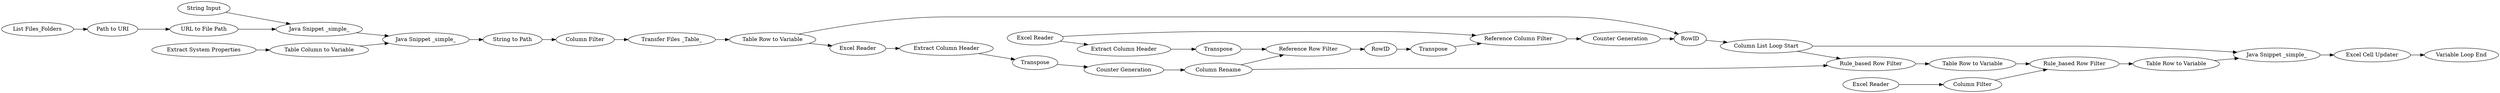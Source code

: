 digraph {
	3 [label="List Files_Folders"]
	5 [label="Path to URI"]
	6 [label="Excel Cell Updater"]
	8 [label="URL to File Path"]
	9 [label="String Input"]
	11 [label="Java Snippet _simple_"]
	13 [label="Java Snippet _simple_"]
	14 [label="Extract System Properties"]
	15 [label="Table Column to Variable"]
	16 [label="String to Path"]
	19 [label="Column Filter"]
	22 [label="Transfer Files _Table_"]
	23 [label="Excel Reader"]
	24 [label="Counter Generation"]
	25 [label=RowID]
	26 [label="Column List Loop Start"]
	27 [label="Excel Reader"]
	28 [label="Column Filter"]
	30 [label="Rule_based Row Filter"]
	31 [label="Table Row to Variable"]
	33 [label="Java Snippet _simple_"]
	34 [label="Table Row to Variable"]
	35 [label="Variable Loop End"]
	36 [label="Excel Reader"]
	37 [label="Extract Column Header"]
	38 [label=Transpose]
	39 [label="Counter Generation"]
	40 [label="Column Rename"]
	41 [label="Extract Column Header"]
	42 [label=Transpose]
	43 [label="Reference Row Filter"]
	44 [label="Reference Column Filter"]
	45 [label=Transpose]
	46 [label=RowID]
	47 [label="Rule_based Row Filter"]
	48 [label="Table Row to Variable"]
	3 -> 5
	5 -> 8
	6 -> 35
	8 -> 11
	9 -> 11
	11 -> 13
	13 -> 16
	14 -> 15
	15 -> 13
	16 -> 19
	19 -> 22
	22 -> 34
	23 -> 41
	23 -> 44
	24 -> 25
	25 -> 26
	26 -> 33
	26 -> 47
	27 -> 28
	28 -> 30
	30 -> 31
	31 -> 33
	33 -> 6
	34 -> 25
	34 -> 36
	36 -> 37
	37 -> 38
	38 -> 39
	39 -> 40
	40 -> 43
	40 -> 47
	41 -> 42
	42 -> 43
	43 -> 46
	44 -> 24
	45 -> 44
	46 -> 45
	47 -> 48
	48 -> 30
	rankdir=LR
}
